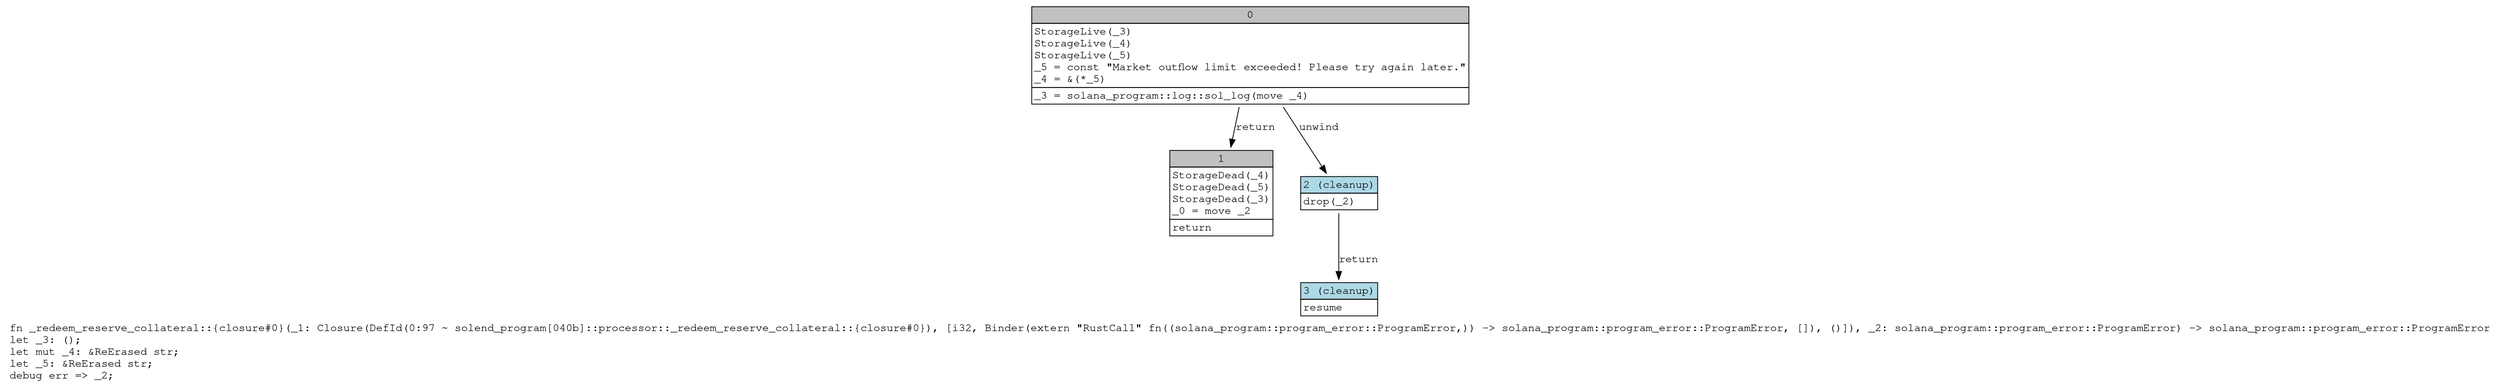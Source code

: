 digraph Mir_0_97 {
    graph [fontname="Courier, monospace"];
    node [fontname="Courier, monospace"];
    edge [fontname="Courier, monospace"];
    label=<fn _redeem_reserve_collateral::{closure#0}(_1: Closure(DefId(0:97 ~ solend_program[040b]::processor::_redeem_reserve_collateral::{closure#0}), [i32, Binder(extern &quot;RustCall&quot; fn((solana_program::program_error::ProgramError,)) -&gt; solana_program::program_error::ProgramError, []), ()]), _2: solana_program::program_error::ProgramError) -&gt; solana_program::program_error::ProgramError<br align="left"/>let _3: ();<br align="left"/>let mut _4: &amp;ReErased str;<br align="left"/>let _5: &amp;ReErased str;<br align="left"/>debug err =&gt; _2;<br align="left"/>>;
    bb0__0_97 [shape="none", label=<<table border="0" cellborder="1" cellspacing="0"><tr><td bgcolor="gray" align="center" colspan="1">0</td></tr><tr><td align="left" balign="left">StorageLive(_3)<br/>StorageLive(_4)<br/>StorageLive(_5)<br/>_5 = const &quot;Market outflow limit exceeded! Please try again later.&quot;<br/>_4 = &amp;(*_5)<br/></td></tr><tr><td align="left">_3 = solana_program::log::sol_log(move _4)</td></tr></table>>];
    bb1__0_97 [shape="none", label=<<table border="0" cellborder="1" cellspacing="0"><tr><td bgcolor="gray" align="center" colspan="1">1</td></tr><tr><td align="left" balign="left">StorageDead(_4)<br/>StorageDead(_5)<br/>StorageDead(_3)<br/>_0 = move _2<br/></td></tr><tr><td align="left">return</td></tr></table>>];
    bb2__0_97 [shape="none", label=<<table border="0" cellborder="1" cellspacing="0"><tr><td bgcolor="lightblue" align="center" colspan="1">2 (cleanup)</td></tr><tr><td align="left">drop(_2)</td></tr></table>>];
    bb3__0_97 [shape="none", label=<<table border="0" cellborder="1" cellspacing="0"><tr><td bgcolor="lightblue" align="center" colspan="1">3 (cleanup)</td></tr><tr><td align="left">resume</td></tr></table>>];
    bb0__0_97 -> bb1__0_97 [label="return"];
    bb0__0_97 -> bb2__0_97 [label="unwind"];
    bb2__0_97 -> bb3__0_97 [label="return"];
}
